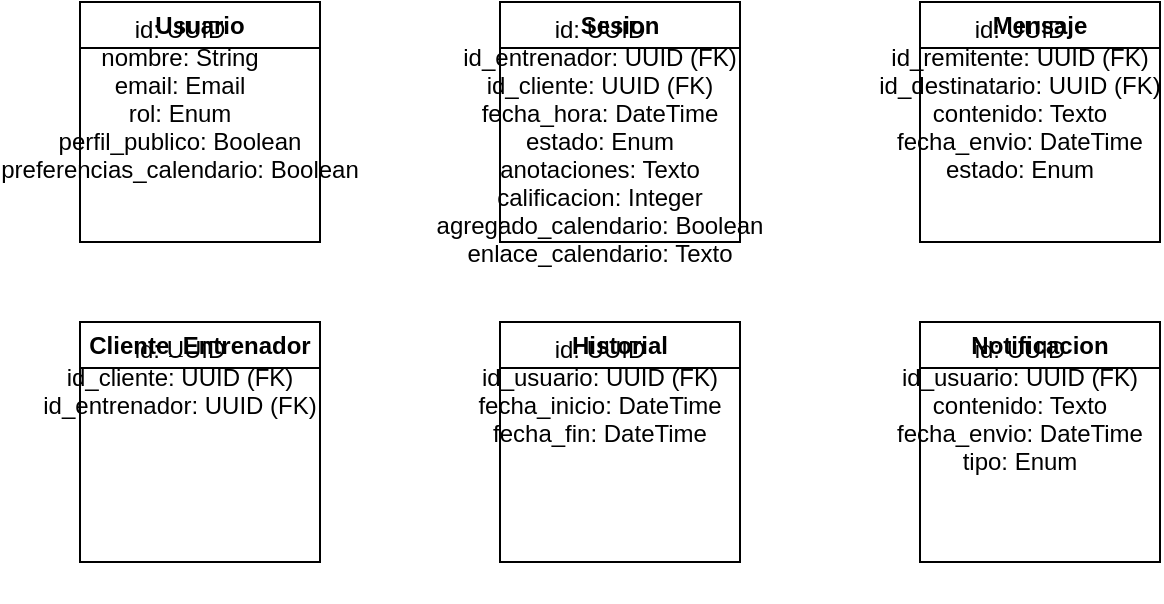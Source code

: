<?xml version="1.0" encoding="UTF-8"?>
<mxfile>
  <diagram name="Página-1" id="b0rZfIuFLvJw5v3TYAtw">
    <mxGraphModel dx="967" dy="649" grid="1" gridSize="10" guides="1" tooltips="1" connect="1" arrows="1" fold="1" page="1" pageScale="1" pageWidth="827" pageHeight="1169" math="0" shadow="0">
      <root>
        <mxCell id="0" />
        <mxCell id="1" parent="0" />
        <mxCell id="2" value="Usuario" style="swimlane;whiteSpace=wrap;html=1;" vertex="1" connectable="0" parent="1">
          <mxGeometry x="90" y="60" width="120" height="120" as="geometry" />
        </mxCell>
        <mxCell id="3" value="id: UUID&#10;nombre: String&#10;email: Email&#10;rol: Enum&#10;perfil_publico: Boolean&#10;preferencias_calendario: Boolean" style="group" vertex="1" connectable="0" parent="2">
          <mxGeometry width="100" height="120" as="geometry" />
        </mxCell>
        <mxCell id="4" value="Cliente_Entrenador" style="swimlane;whiteSpace=wrap;html=1;" vertex="1" connectable="0" parent="1">
          <mxGeometry x="90" y="220" width="120" height="120" as="geometry" />
        </mxCell>
        <mxCell id="5" value="id: UUID&#10;id_cliente: UUID (FK)&#10;id_entrenador: UUID (FK)" style="group" vertex="1" connectable="0" parent="4">
          <mxGeometry width="100" height="120" as="geometry" />
        </mxCell>
        <mxCell id="6" value="Sesion" style="swimlane;whiteSpace=wrap;html=1;" vertex="1" connectable="0" parent="1">
          <mxGeometry x="300" y="60" width="120" height="120" as="geometry" />
        </mxCell>
        <mxCell id="7" value="id: UUID&#10;id_entrenador: UUID (FK)&#10;id_cliente: UUID (FK)&#10;fecha_hora: DateTime&#10;estado: Enum&#10;anotaciones: Texto&#10;calificacion: Integer&#10;agregado_calendario: Boolean&#10;enlace_calendario: Texto" style="group" vertex="1" connectable="0" parent="6">
          <mxGeometry width="100" height="140" as="geometry" />
        </mxCell>
        <mxCell id="8" value="Historial" style="swimlane;whiteSpace=wrap;html=1;" vertex="1" connectable="0" parent="1">
          <mxGeometry x="300" y="220" width="120" height="120" as="geometry" />
        </mxCell>
        <mxCell id="9" value="id: UUID&#10;id_usuario: UUID (FK)&#10;fecha_inicio: DateTime&#10;fecha_fin: DateTime" style="group" vertex="1" connectable="0" parent="8">
          <mxGeometry width="100" height="120" as="geometry" />
        </mxCell>
        <mxCell id="10" value="Mensaje" style="swimlane;whiteSpace=wrap;html=1;" vertex="1" connectable="0" parent="1">
          <mxGeometry x="510" y="60" width="120" height="120" as="geometry" />
        </mxCell>
        <mxCell id="11" value="id: UUID&#10;id_remitente: UUID (FK)&#10;id_destinatario: UUID (FK)&#10;contenido: Texto&#10;fecha_envio: DateTime&#10;estado: Enum" style="group" vertex="1" connectable="0" parent="10">
          <mxGeometry width="100" height="140" as="geometry" />
        </mxCell>
        <mxCell id="12" value="Notificacion" style="swimlane;whiteSpace=wrap;html=1;" vertex="1" connectable="0" parent="1">
          <mxGeometry x="510" y="220" width="120" height="120" as="geometry" />
        </mxCell>
        <mxCell id="13" value="id: UUID&#10;id_usuario: UUID (FK)&#10;contenido: Texto&#10;fecha_envio: DateTime&#10;tipo: Enum" style="group" vertex="1" connectable="0" parent="12">
          <mxGeometry width="100" height="140" as="geometry" />
        </mxCell>
      </root>
    </mxGraphModel>
  </diagram>
</mxfile>
